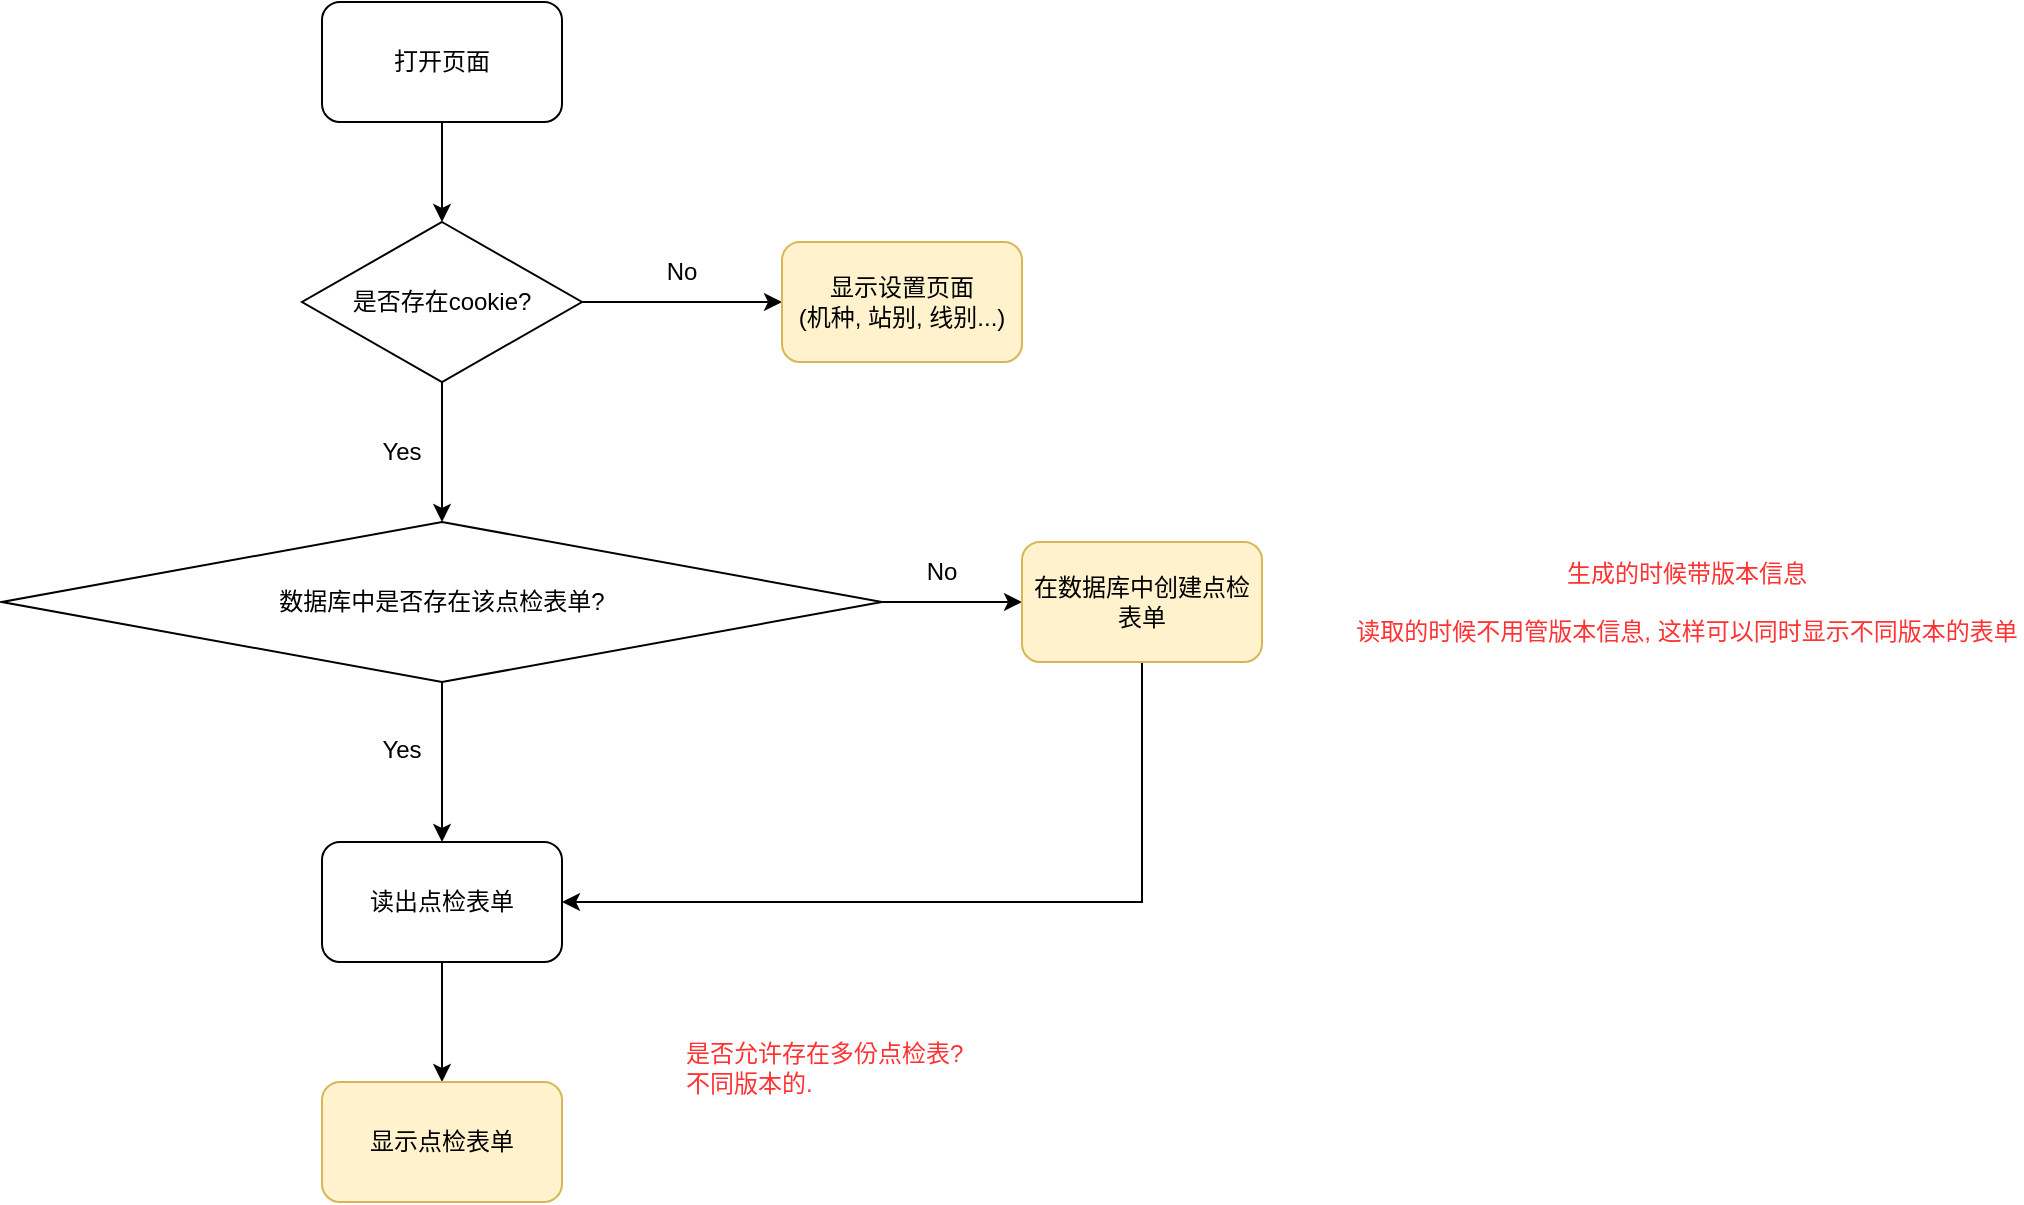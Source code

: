 <mxfile version="21.7.1" type="github">
  <diagram name="Page-1" id="lvIZGLVvvXv1vzoryOAr">
    <mxGraphModel dx="2203" dy="740" grid="1" gridSize="10" guides="1" tooltips="1" connect="1" arrows="1" fold="1" page="1" pageScale="1" pageWidth="1169" pageHeight="827" math="0" shadow="0">
      <root>
        <mxCell id="0" />
        <mxCell id="1" parent="0" />
        <mxCell id="wgirAUOfnIujtbKJszdd-9" style="edgeStyle=orthogonalEdgeStyle;rounded=0;orthogonalLoop=1;jettySize=auto;html=1;" edge="1" parent="1" source="Z2J0OxNcFGcU3QeDca0X-1" target="Z2J0OxNcFGcU3QeDca0X-4">
          <mxGeometry relative="1" as="geometry" />
        </mxCell>
        <mxCell id="wgirAUOfnIujtbKJszdd-11" style="edgeStyle=orthogonalEdgeStyle;rounded=0;orthogonalLoop=1;jettySize=auto;html=1;entryX=0;entryY=0.5;entryDx=0;entryDy=0;" edge="1" parent="1" source="Z2J0OxNcFGcU3QeDca0X-1" target="Z2J0OxNcFGcU3QeDca0X-2">
          <mxGeometry relative="1" as="geometry" />
        </mxCell>
        <mxCell id="Z2J0OxNcFGcU3QeDca0X-1" value="数据库中是否存在该点检表单?" style="rhombus;whiteSpace=wrap;html=1;" parent="1" vertex="1">
          <mxGeometry x="-120" y="300" width="440" height="80" as="geometry" />
        </mxCell>
        <mxCell id="wgirAUOfnIujtbKJszdd-12" style="edgeStyle=orthogonalEdgeStyle;rounded=0;orthogonalLoop=1;jettySize=auto;html=1;entryX=1;entryY=0.5;entryDx=0;entryDy=0;" edge="1" parent="1" source="Z2J0OxNcFGcU3QeDca0X-2" target="Z2J0OxNcFGcU3QeDca0X-4">
          <mxGeometry relative="1" as="geometry">
            <Array as="points">
              <mxPoint x="450" y="490" />
            </Array>
          </mxGeometry>
        </mxCell>
        <mxCell id="Z2J0OxNcFGcU3QeDca0X-2" value="在数据库中创建点检表单" style="rounded=1;whiteSpace=wrap;html=1;fillColor=#fff2cc;strokeColor=#d6b656;" parent="1" vertex="1">
          <mxGeometry x="390" y="310" width="120" height="60" as="geometry" />
        </mxCell>
        <mxCell id="wgirAUOfnIujtbKJszdd-10" style="edgeStyle=orthogonalEdgeStyle;rounded=0;orthogonalLoop=1;jettySize=auto;html=1;entryX=0.5;entryY=0;entryDx=0;entryDy=0;" edge="1" parent="1" source="Z2J0OxNcFGcU3QeDca0X-4" target="Z2J0OxNcFGcU3QeDca0X-9">
          <mxGeometry relative="1" as="geometry" />
        </mxCell>
        <mxCell id="Z2J0OxNcFGcU3QeDca0X-4" value="读出点检表单" style="rounded=1;whiteSpace=wrap;html=1;" parent="1" vertex="1">
          <mxGeometry x="40" y="460" width="120" height="60" as="geometry" />
        </mxCell>
        <mxCell id="Z2J0OxNcFGcU3QeDca0X-5" value="No" style="text;html=1;strokeColor=none;fillColor=none;align=center;verticalAlign=middle;whiteSpace=wrap;rounded=0;" parent="1" vertex="1">
          <mxGeometry x="320" y="310" width="60" height="30" as="geometry" />
        </mxCell>
        <mxCell id="Z2J0OxNcFGcU3QeDca0X-6" value="Yes" style="text;html=1;strokeColor=none;fillColor=none;align=center;verticalAlign=middle;whiteSpace=wrap;rounded=0;" parent="1" vertex="1">
          <mxGeometry x="50" y="399" width="60" height="30" as="geometry" />
        </mxCell>
        <mxCell id="Z2J0OxNcFGcU3QeDca0X-9" value="显示点检表单" style="rounded=1;whiteSpace=wrap;html=1;fillColor=#fff2cc;strokeColor=#d6b656;" parent="1" vertex="1">
          <mxGeometry x="40" y="580" width="120" height="60" as="geometry" />
        </mxCell>
        <mxCell id="wgirAUOfnIujtbKJszdd-3" style="edgeStyle=orthogonalEdgeStyle;rounded=0;orthogonalLoop=1;jettySize=auto;html=1;entryX=0.5;entryY=0;entryDx=0;entryDy=0;" edge="1" parent="1" source="wgirAUOfnIujtbKJszdd-1" target="wgirAUOfnIujtbKJszdd-2">
          <mxGeometry relative="1" as="geometry" />
        </mxCell>
        <mxCell id="wgirAUOfnIujtbKJszdd-1" value="打开页面" style="rounded=1;whiteSpace=wrap;html=1;" vertex="1" parent="1">
          <mxGeometry x="40" y="40" width="120" height="60" as="geometry" />
        </mxCell>
        <mxCell id="wgirAUOfnIujtbKJszdd-4" style="edgeStyle=orthogonalEdgeStyle;rounded=0;orthogonalLoop=1;jettySize=auto;html=1;entryX=0.5;entryY=0;entryDx=0;entryDy=0;" edge="1" parent="1" source="wgirAUOfnIujtbKJszdd-2" target="Z2J0OxNcFGcU3QeDca0X-1">
          <mxGeometry relative="1" as="geometry" />
        </mxCell>
        <mxCell id="wgirAUOfnIujtbKJszdd-8" style="edgeStyle=orthogonalEdgeStyle;rounded=0;orthogonalLoop=1;jettySize=auto;html=1;" edge="1" parent="1" source="wgirAUOfnIujtbKJszdd-2" target="wgirAUOfnIujtbKJszdd-7">
          <mxGeometry relative="1" as="geometry" />
        </mxCell>
        <mxCell id="wgirAUOfnIujtbKJszdd-2" value="是否存在cookie?" style="rhombus;whiteSpace=wrap;html=1;" vertex="1" parent="1">
          <mxGeometry x="30" y="150" width="140" height="80" as="geometry" />
        </mxCell>
        <mxCell id="wgirAUOfnIujtbKJszdd-5" value="Yes" style="text;html=1;strokeColor=none;fillColor=none;align=center;verticalAlign=middle;whiteSpace=wrap;rounded=0;" vertex="1" parent="1">
          <mxGeometry x="50" y="250" width="60" height="30" as="geometry" />
        </mxCell>
        <mxCell id="wgirAUOfnIujtbKJszdd-6" value="No" style="text;html=1;strokeColor=none;fillColor=none;align=center;verticalAlign=middle;whiteSpace=wrap;rounded=0;" vertex="1" parent="1">
          <mxGeometry x="190" y="160" width="60" height="30" as="geometry" />
        </mxCell>
        <mxCell id="wgirAUOfnIujtbKJszdd-7" value="显示设置页面&lt;br&gt;(机种,&amp;nbsp;站别,&amp;nbsp;线别...)" style="rounded=1;whiteSpace=wrap;html=1;fillColor=#fff2cc;strokeColor=#d6b656;" vertex="1" parent="1">
          <mxGeometry x="270" y="160" width="120" height="60" as="geometry" />
        </mxCell>
        <mxCell id="KzqAaI5GSfQP1Tt20zEa-1" value="生成的时候带版本信息&lt;br&gt;&lt;br&gt;读取的时候不用管版本信息,&amp;nbsp;这样可以同时显示不同版本的表单" style="text;html=1;align=center;verticalAlign=middle;whiteSpace=wrap;rounded=0;fontColor=#FF3333;" vertex="1" parent="1">
          <mxGeometry x="555" y="320" width="335" height="40" as="geometry" />
        </mxCell>
        <mxCell id="KzqAaI5GSfQP1Tt20zEa-2" value="是否允许存在多份点检表?&lt;br&gt;不同版本的." style="text;html=1;strokeColor=none;fillColor=none;align=left;verticalAlign=middle;whiteSpace=wrap;rounded=0;fontColor=#FF3333;" vertex="1" parent="1">
          <mxGeometry x="220" y="540" width="240" height="65" as="geometry" />
        </mxCell>
      </root>
    </mxGraphModel>
  </diagram>
</mxfile>

